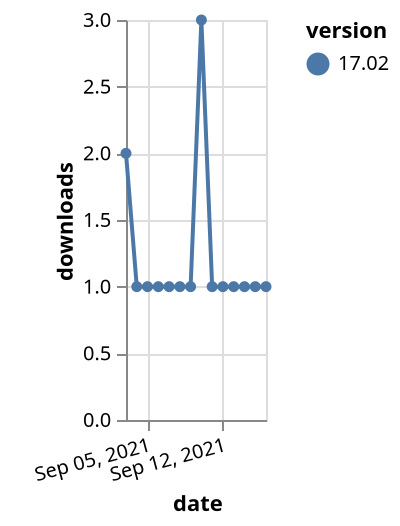 {"$schema": "https://vega.github.io/schema/vega-lite/v5.json", "description": "A simple bar chart with embedded data.", "data": {"values": [{"date": "2021-09-03", "total": 75, "delta": 2, "version": "17.02"}, {"date": "2021-09-04", "total": 76, "delta": 1, "version": "17.02"}, {"date": "2021-09-05", "total": 77, "delta": 1, "version": "17.02"}, {"date": "2021-09-06", "total": 78, "delta": 1, "version": "17.02"}, {"date": "2021-09-07", "total": 79, "delta": 1, "version": "17.02"}, {"date": "2021-09-08", "total": 80, "delta": 1, "version": "17.02"}, {"date": "2021-09-09", "total": 81, "delta": 1, "version": "17.02"}, {"date": "2021-09-10", "total": 84, "delta": 3, "version": "17.02"}, {"date": "2021-09-11", "total": 85, "delta": 1, "version": "17.02"}, {"date": "2021-09-12", "total": 86, "delta": 1, "version": "17.02"}, {"date": "2021-09-13", "total": 87, "delta": 1, "version": "17.02"}, {"date": "2021-09-14", "total": 88, "delta": 1, "version": "17.02"}, {"date": "2021-09-15", "total": 89, "delta": 1, "version": "17.02"}, {"date": "2021-09-16", "total": 90, "delta": 1, "version": "17.02"}]}, "width": "container", "mark": {"type": "line", "point": {"filled": true}}, "encoding": {"x": {"field": "date", "type": "temporal", "timeUnit": "yearmonthdate", "title": "date", "axis": {"labelAngle": -15}}, "y": {"field": "delta", "type": "quantitative", "title": "downloads"}, "color": {"field": "version", "type": "nominal"}, "tooltip": {"field": "delta"}}}